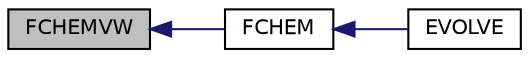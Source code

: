 digraph G
{
  edge [fontname="Helvetica",fontsize="10",labelfontname="Helvetica",labelfontsize="10"];
  node [fontname="Helvetica",fontsize="10",shape=record];
  rankdir=LR;
  Node1 [label="FCHEMVW",height=0.2,width=0.4,color="black", fillcolor="grey75", style="filled" fontcolor="black"];
  Node1 -> Node2 [dir=back,color="midnightblue",fontsize="10",style="solid",fontname="Helvetica"];
  Node2 [label="FCHEM",height=0.2,width=0.4,color="black", fillcolor="white", style="filled",URL="$nautilus_8f90.html#a16981e863882f1d2ae25fb725584c73f"];
  Node2 -> Node3 [dir=back,color="midnightblue",fontsize="10",style="solid",fontname="Helvetica"];
  Node3 [label="EVOLVE",height=0.2,width=0.4,color="black", fillcolor="white", style="filled",URL="$nautilus_8f90.html#ae7182f482a1b6ef482f84b0dfdebce15"];
}
